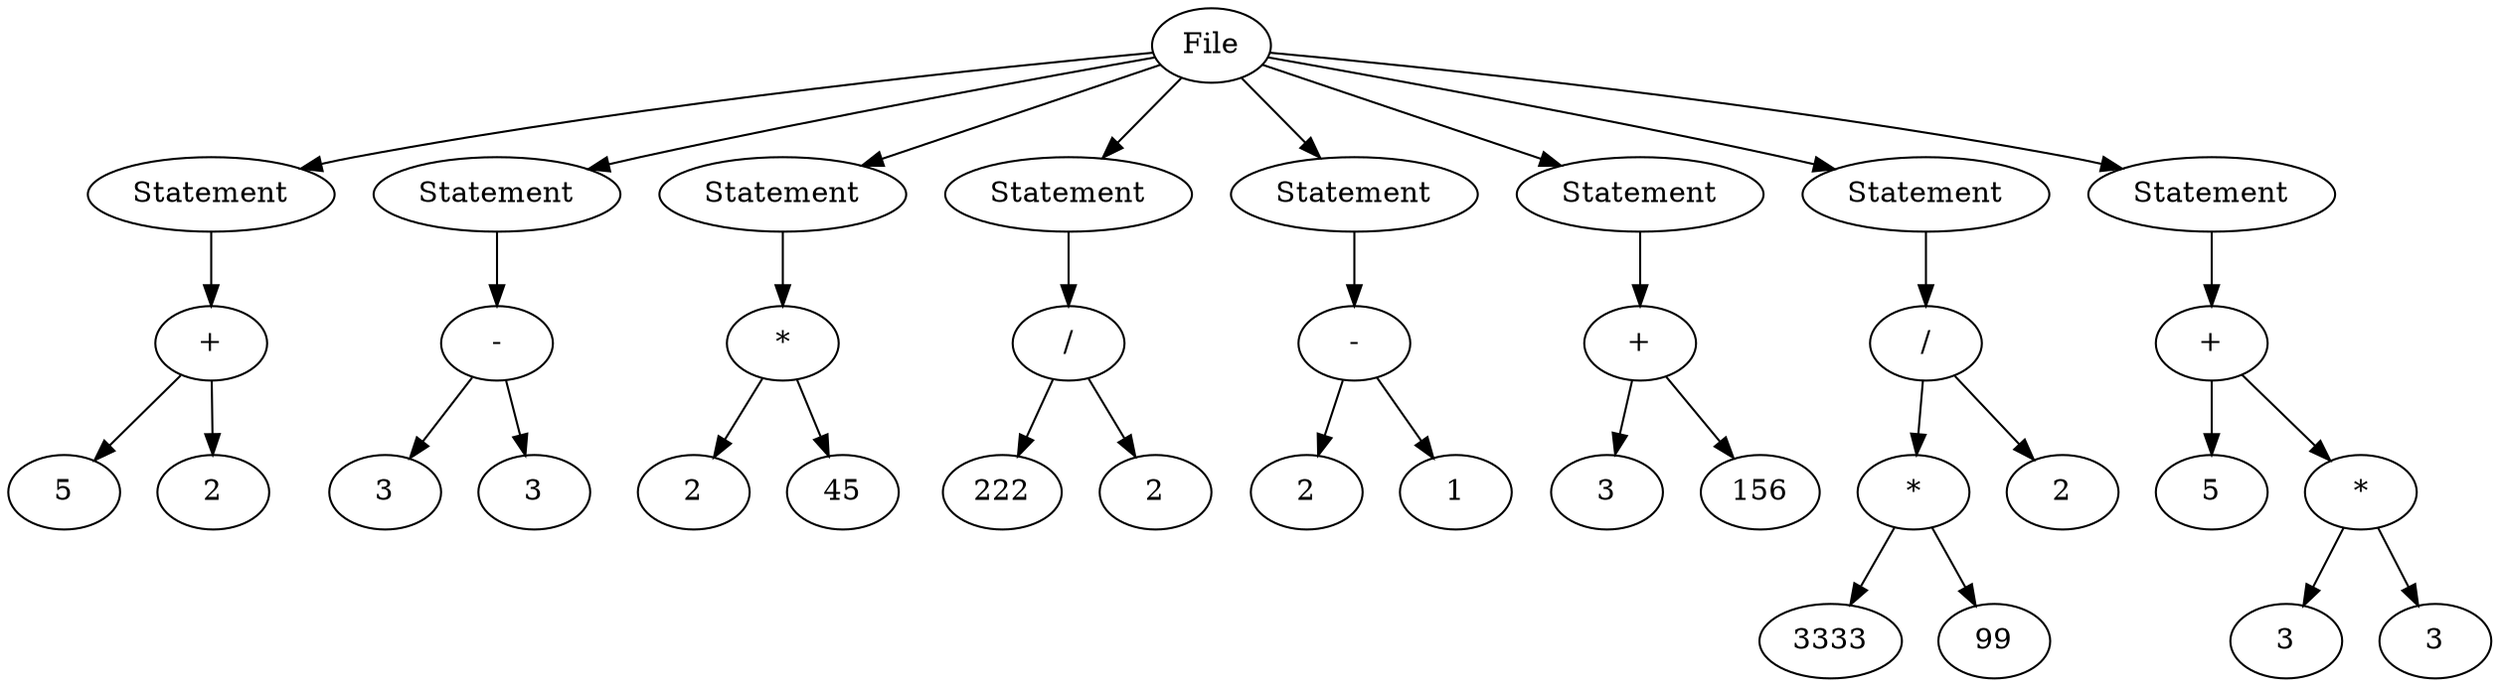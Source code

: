 digraph {n0 [label="File"];
n1 [label="Statement"];
n2 [label="+"];
n3 [label="5"];
n4 [label="2"];
n5 [label="Statement"];
n6 [label="-"];
n7 [label="3"];
n8 [label="3"];
n9 [label="Statement"];
n10 [label="*"];
n11 [label="2"];
n12 [label="45"];
n13 [label="Statement"];
n14 [label="/"];
n15 [label="222"];
n16 [label="2"];
n17 [label="Statement"];
n18 [label="-"];
n19 [label="2"];
n20 [label="1"];
n21 [label="Statement"];
n22 [label="+"];
n23 [label="3"];
n24 [label="156"];
n25 [label="Statement"];
n26 [label="/"];
n27 [label="*"];
n28 [label="3333"];
n29 [label="99"];
n30 [label="2"];
n31 [label="Statement"];
n32 [label="+"];
n33 [label="5"];
n34 [label="*"];
n35 [label="3"];
n36 [label="3"];
n0 -> n1
n1 -> n2
n2 -> n3
n2 -> n4
n0 -> n5
n5 -> n6
n6 -> n7
n6 -> n8
n0 -> n9
n9 -> n10
n10 -> n11
n10 -> n12
n0 -> n13
n13 -> n14
n14 -> n15
n14 -> n16
n0 -> n17
n17 -> n18
n18 -> n19
n18 -> n20
n0 -> n21
n21 -> n22
n22 -> n23
n22 -> n24
n0 -> n25
n25 -> n26
n26 -> n27
n27 -> n28
n27 -> n29
n26 -> n30
n0 -> n31
n31 -> n32
n32 -> n33
n32 -> n34
n34 -> n35
n34 -> n36
}